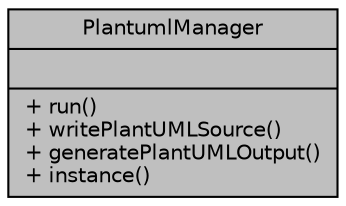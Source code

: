 digraph "PlantumlManager"
{
 // LATEX_PDF_SIZE
  edge [fontname="Helvetica",fontsize="10",labelfontname="Helvetica",labelfontsize="10"];
  node [fontname="Helvetica",fontsize="10",shape=record];
  Node1 [label="{PlantumlManager\n||+ run()\l+ writePlantUMLSource()\l+ generatePlantUMLOutput()\l+ instance()\l}",height=0.2,width=0.4,color="black", fillcolor="grey75", style="filled", fontcolor="black",tooltip=" "];
}
